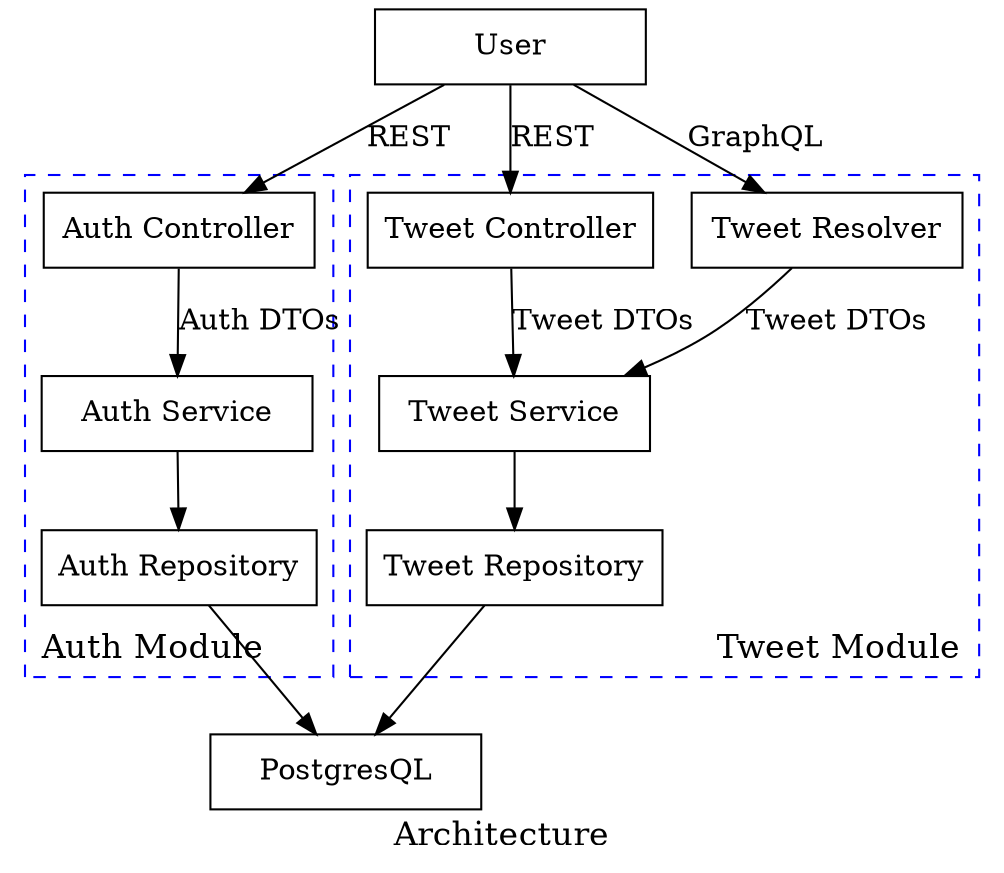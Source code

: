 digraph G {

        node [shape=record width=1.8 ]

        label="Architecture"


        fontsize=16
        color=blue
        // margin=25
        style=dashed

        user [label="User"]

        user -> auth_cntlr [label="REST" ]

        user -> tweet_cntlr [label="REST"]
        user -> tweet_resolv [label="GraphQL"]

        subgraph cluster_auth {
                label="Auth Module"
                labeljust=l
                labelloc=bottom

                auth_cntlr [label="Auth Controller"]
                auth_svc [label="Auth Service"]
                auth_repo [label="Auth Repository"]

                auth_cntlr -> auth_svc [label="Auth DTOs"]

                auth_svc -> auth_repo
        }

        subgraph cluster_tweet {

                labeljust=r
                label="Tweet Module"
                labelloc=bottom

                tweet_cntlr [label="Tweet Controller"]
                tweet_resolv [label="Tweet Resolver"]
                tweet_svc [label="Tweet Service"]
                tweet_repo [label="Tweet Repository"]

                tweet_cntlr -> tweet_svc [label="Tweet DTOs"]
                tweet_resolv -> tweet_svc [label="Tweet DTOs"]

                tweet_svc -> tweet_repo
        }

        db [label="PostgresQL"]

        auth_repo -> db
        tweet_repo -> db

}